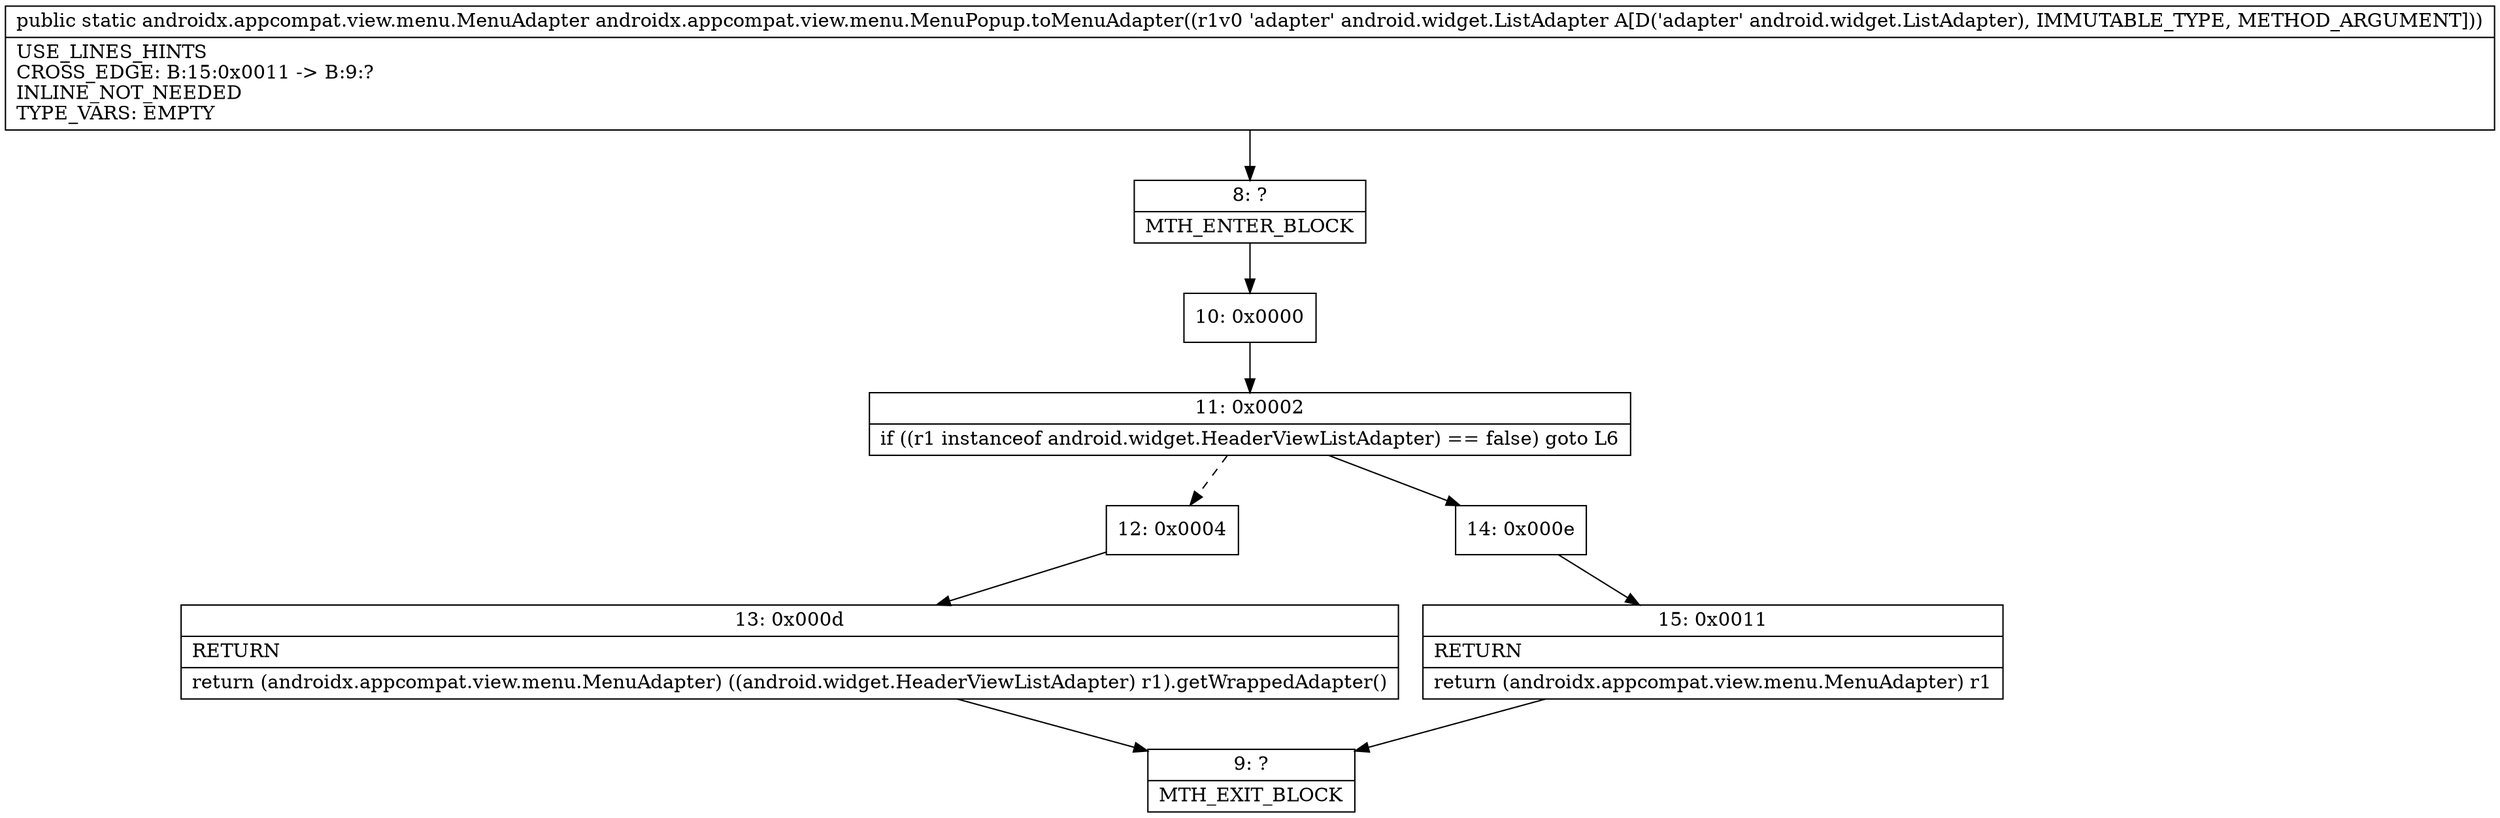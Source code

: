 digraph "CFG forandroidx.appcompat.view.menu.MenuPopup.toMenuAdapter(Landroid\/widget\/ListAdapter;)Landroidx\/appcompat\/view\/menu\/MenuAdapter;" {
Node_8 [shape=record,label="{8\:\ ?|MTH_ENTER_BLOCK\l}"];
Node_10 [shape=record,label="{10\:\ 0x0000}"];
Node_11 [shape=record,label="{11\:\ 0x0002|if ((r1 instanceof android.widget.HeaderViewListAdapter) == false) goto L6\l}"];
Node_12 [shape=record,label="{12\:\ 0x0004}"];
Node_13 [shape=record,label="{13\:\ 0x000d|RETURN\l|return (androidx.appcompat.view.menu.MenuAdapter) ((android.widget.HeaderViewListAdapter) r1).getWrappedAdapter()\l}"];
Node_9 [shape=record,label="{9\:\ ?|MTH_EXIT_BLOCK\l}"];
Node_14 [shape=record,label="{14\:\ 0x000e}"];
Node_15 [shape=record,label="{15\:\ 0x0011|RETURN\l|return (androidx.appcompat.view.menu.MenuAdapter) r1\l}"];
MethodNode[shape=record,label="{public static androidx.appcompat.view.menu.MenuAdapter androidx.appcompat.view.menu.MenuPopup.toMenuAdapter((r1v0 'adapter' android.widget.ListAdapter A[D('adapter' android.widget.ListAdapter), IMMUTABLE_TYPE, METHOD_ARGUMENT]))  | USE_LINES_HINTS\lCROSS_EDGE: B:15:0x0011 \-\> B:9:?\lINLINE_NOT_NEEDED\lTYPE_VARS: EMPTY\l}"];
MethodNode -> Node_8;Node_8 -> Node_10;
Node_10 -> Node_11;
Node_11 -> Node_12[style=dashed];
Node_11 -> Node_14;
Node_12 -> Node_13;
Node_13 -> Node_9;
Node_14 -> Node_15;
Node_15 -> Node_9;
}

